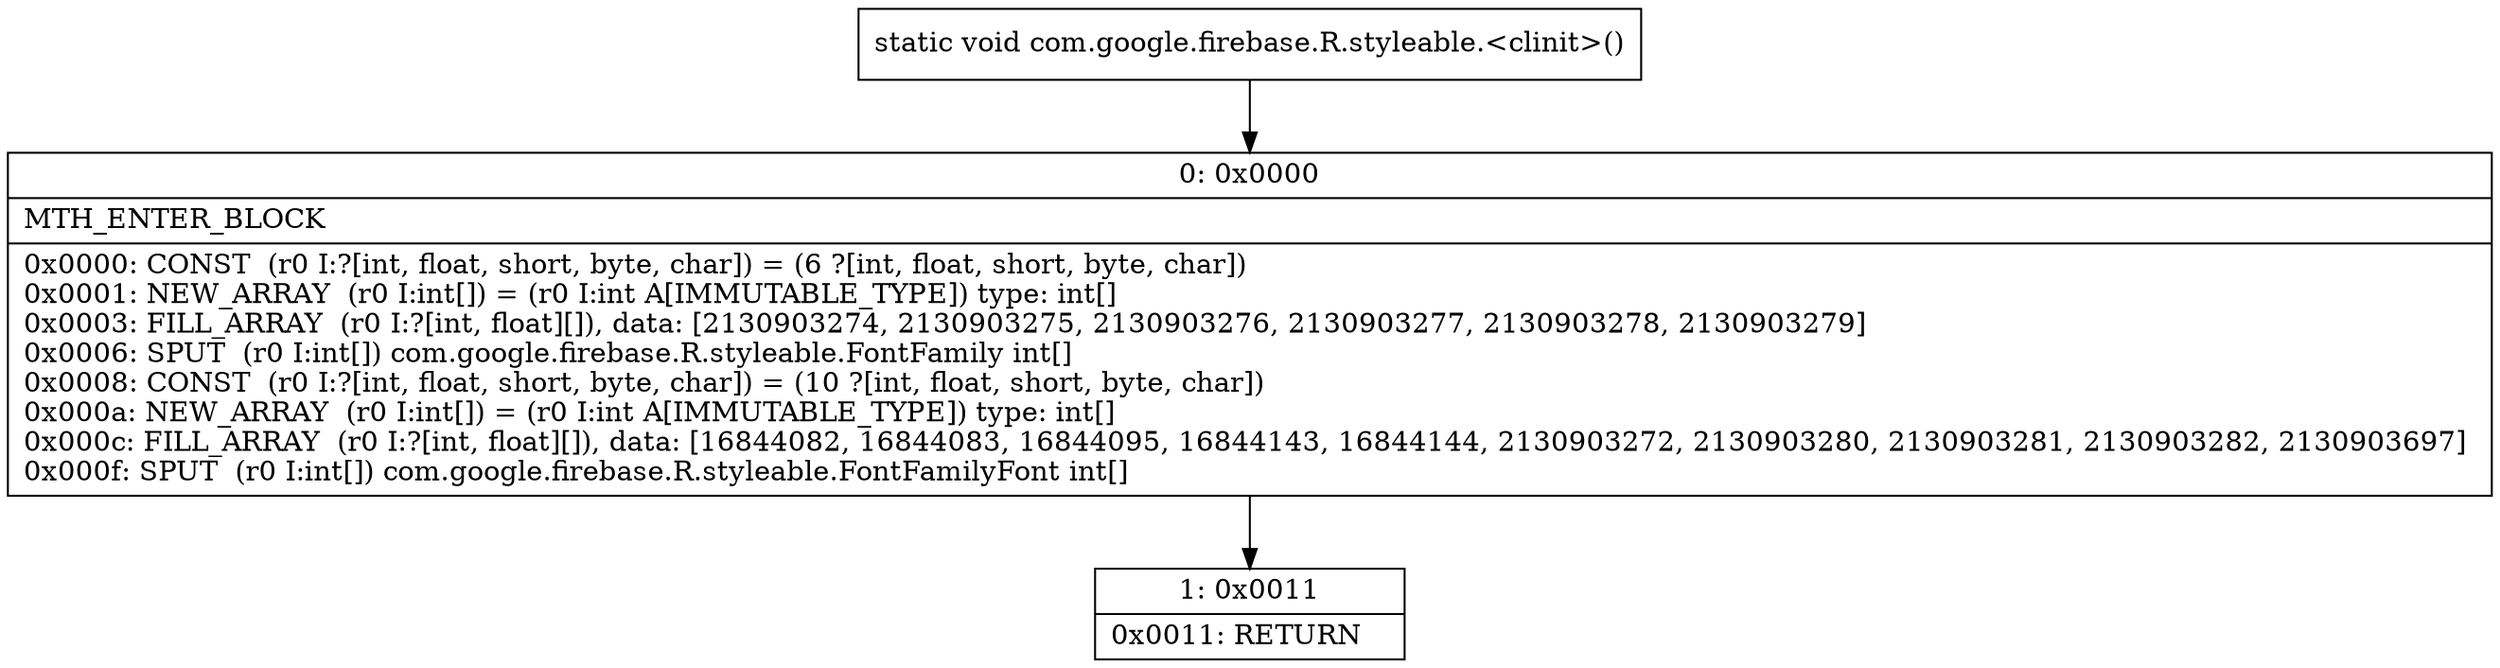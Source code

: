 digraph "CFG forcom.google.firebase.R.styleable.\<clinit\>()V" {
Node_0 [shape=record,label="{0\:\ 0x0000|MTH_ENTER_BLOCK\l|0x0000: CONST  (r0 I:?[int, float, short, byte, char]) = (6 ?[int, float, short, byte, char]) \l0x0001: NEW_ARRAY  (r0 I:int[]) = (r0 I:int A[IMMUTABLE_TYPE]) type: int[] \l0x0003: FILL_ARRAY  (r0 I:?[int, float][]), data: [2130903274, 2130903275, 2130903276, 2130903277, 2130903278, 2130903279] \l0x0006: SPUT  (r0 I:int[]) com.google.firebase.R.styleable.FontFamily int[] \l0x0008: CONST  (r0 I:?[int, float, short, byte, char]) = (10 ?[int, float, short, byte, char]) \l0x000a: NEW_ARRAY  (r0 I:int[]) = (r0 I:int A[IMMUTABLE_TYPE]) type: int[] \l0x000c: FILL_ARRAY  (r0 I:?[int, float][]), data: [16844082, 16844083, 16844095, 16844143, 16844144, 2130903272, 2130903280, 2130903281, 2130903282, 2130903697] \l0x000f: SPUT  (r0 I:int[]) com.google.firebase.R.styleable.FontFamilyFont int[] \l}"];
Node_1 [shape=record,label="{1\:\ 0x0011|0x0011: RETURN   \l}"];
MethodNode[shape=record,label="{static void com.google.firebase.R.styleable.\<clinit\>() }"];
MethodNode -> Node_0;
Node_0 -> Node_1;
}


